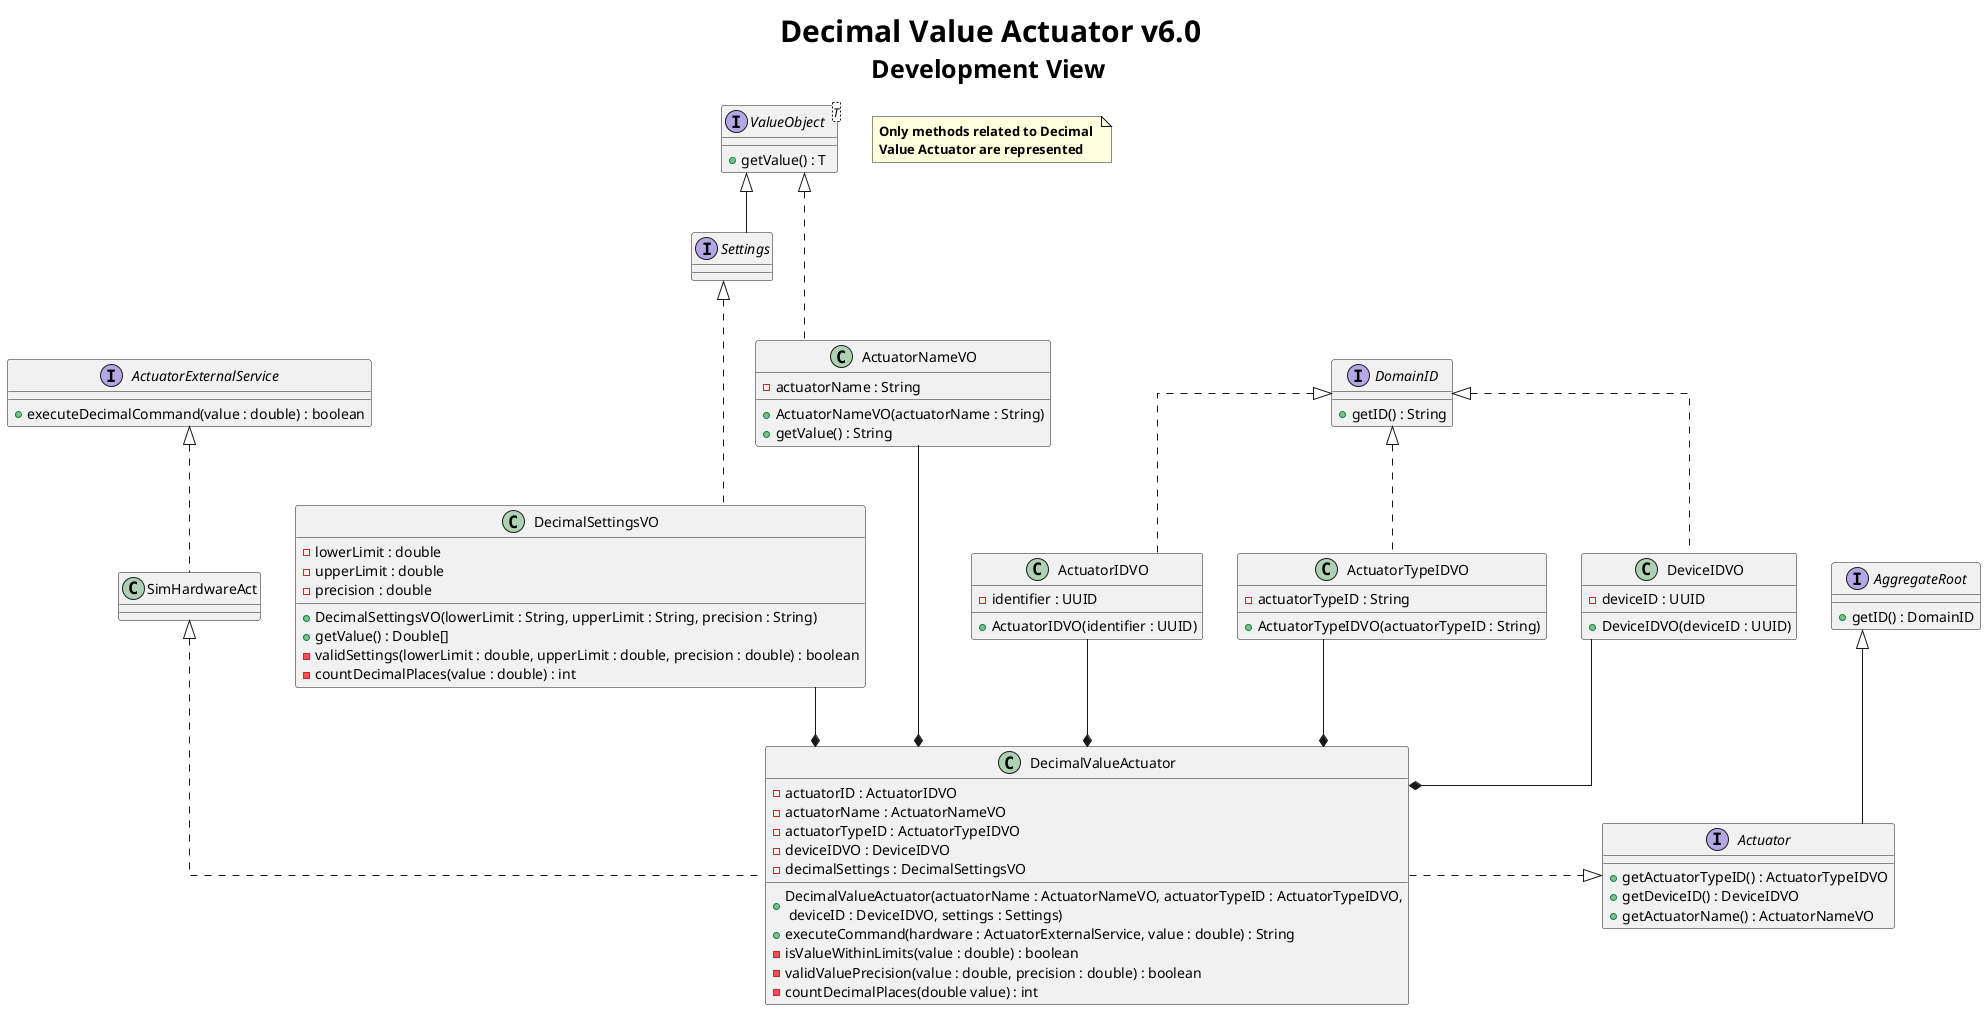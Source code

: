 @startuml
title <size: 30> Decimal Value Actuator v6.0\n <size: 25>Development View

note "<b>Only methods related to Decimal \n<b>Value Actuator are represented" as 1

skinparam linetype ortho

interface Actuator {
    + getActuatorTypeID() : ActuatorTypeIDVO
    + getDeviceID() : DeviceIDVO
    + getActuatorName() : ActuatorNameVO
}

interface ActuatorExternalService{
    + executeDecimalCommand(value : double) : boolean
}

interface AggregateRoot {
    + getID() : DomainID
}

interface DomainID {
    + getID() : String
}

interface ValueObject<T> {
    + getValue() : T
}

interface Settings {
}

class DecimalValueActuator {
    - actuatorID : ActuatorIDVO
    - actuatorName : ActuatorNameVO
    - actuatorTypeID : ActuatorTypeIDVO
    - deviceIDVO : DeviceIDVO
    - decimalSettings : DecimalSettingsVO

    + DecimalValueActuator(actuatorName : ActuatorNameVO, actuatorTypeID : ActuatorTypeIDVO,\n deviceID : DeviceIDVO, settings : Settings)
    + executeCommand(hardware : ActuatorExternalService, value : double) : String
    - isValueWithinLimits(value : double) : boolean
    - validValuePrecision(value : double, precision : double) : boolean
    - countDecimalPlaces(double value) : int
}


class SimHardwareAct {

}

class ActuatorNameVO {
    - actuatorName : String
    + ActuatorNameVO(actuatorName : String)
    + getValue() : String
}

class ActuatorIDVO {
    - identifier : UUID
    + ActuatorIDVO(identifier : UUID)
}

class ActuatorTypeIDVO {
    - actuatorTypeID : String
    + ActuatorTypeIDVO(actuatorTypeID : String)
}

class DeviceIDVO {
    - deviceID : UUID
    + DeviceIDVO(deviceID : UUID)
}

class DecimalSettingsVO {
    - lowerLimit : double
    - upperLimit : double
    - precision : double

    + DecimalSettingsVO(lowerLimit : String, upperLimit : String, precision : String)
    + getValue() : Double[]
    - validSettings(lowerLimit : double, upperLimit : double, precision : double) : boolean
    - countDecimalPlaces(value : double) : int
}

ValueObject <|-- Settings
AggregateRoot <|-- Actuator
Actuator <|.left. DecimalValueActuator
SimHardwareAct <|.. DecimalValueActuator
ActuatorExternalService <|.. SimHardwareAct
ActuatorNameVO --* DecimalValueActuator
ActuatorIDVO --* DecimalValueActuator
ActuatorTypeIDVO --* DecimalValueActuator
DeviceIDVO --* DecimalValueActuator
DecimalSettingsVO --* DecimalValueActuator
ValueObject <|... ActuatorNameVO
Settings <|... DecimalSettingsVO
DomainID <|.. ActuatorIDVO
DomainID <|.. ActuatorTypeIDVO
DomainID <|.. DeviceIDVO
@enduml